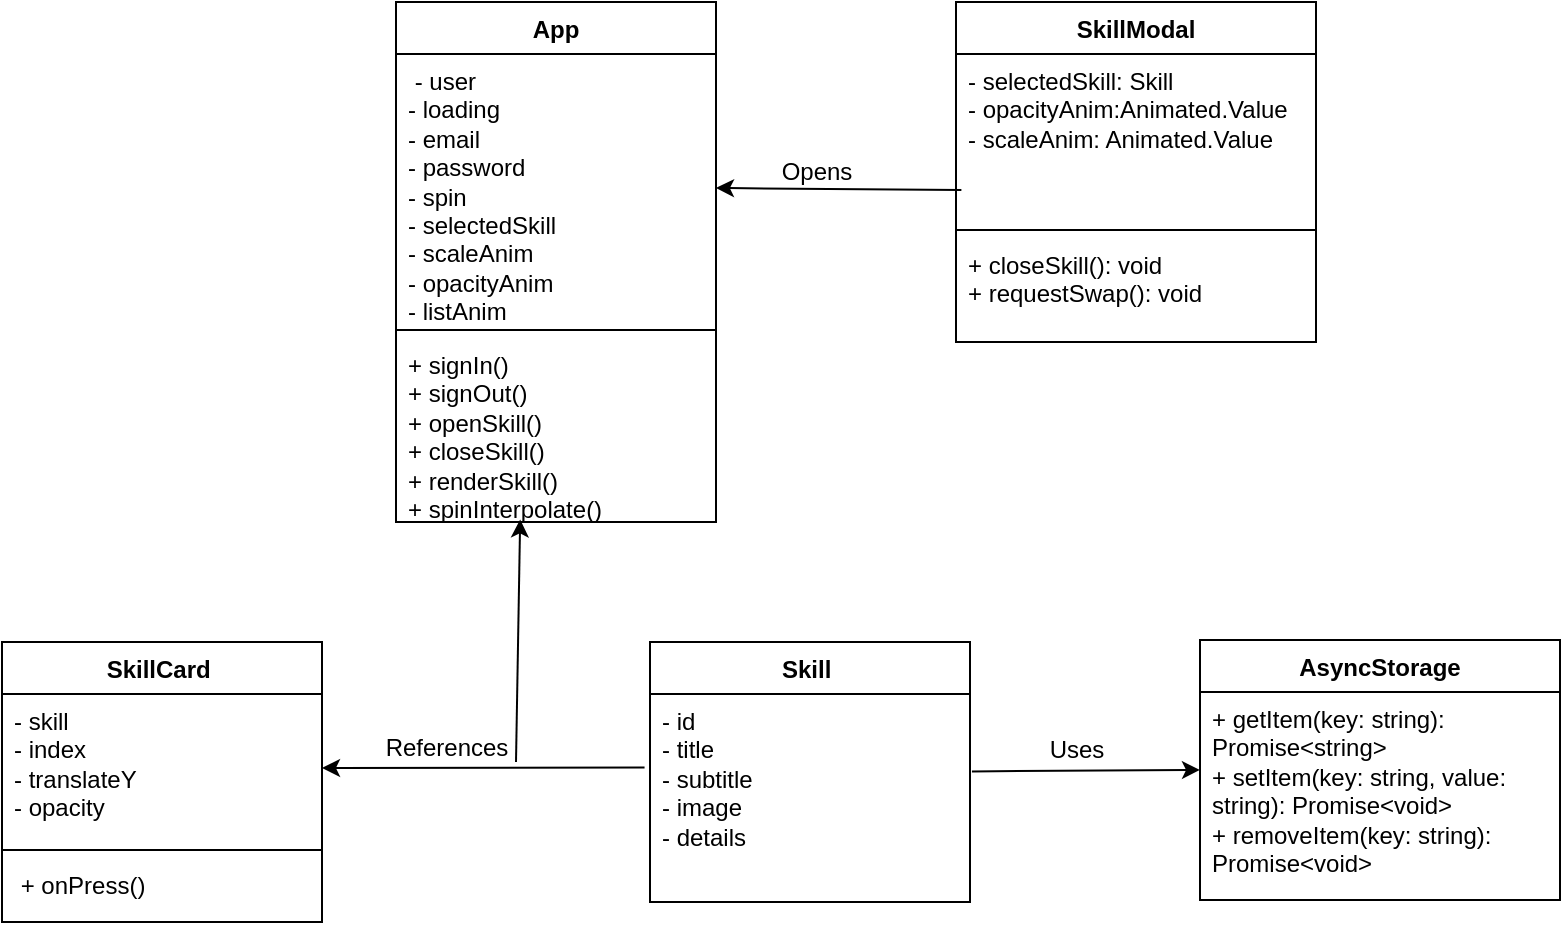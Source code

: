 <mxfile version="28.1.2">
  <diagram name="Page-1" id="XJ-HLwHi6Zu6xrvi6Ovs">
    <mxGraphModel dx="814" dy="607" grid="1" gridSize="10" guides="1" tooltips="1" connect="1" arrows="1" fold="1" page="1" pageScale="1" pageWidth="850" pageHeight="1100" math="0" shadow="0">
      <root>
        <mxCell id="0" />
        <mxCell id="1" parent="0" />
        <mxCell id="r9Nlro8ScUsSyRWcnRm8-5" value="App" style="swimlane;fontStyle=1;align=center;verticalAlign=top;childLayout=stackLayout;horizontal=1;startSize=26;horizontalStack=0;resizeParent=1;resizeParentMax=0;resizeLast=0;collapsible=1;marginBottom=0;whiteSpace=wrap;html=1;" parent="1" vertex="1">
          <mxGeometry x="360" y="80" width="160" height="260" as="geometry" />
        </mxCell>
        <mxCell id="r9Nlro8ScUsSyRWcnRm8-6" value="&lt;div&gt;&lt;div&gt;&amp;nbsp;- user&amp;nbsp; &amp;nbsp; &amp;nbsp; &amp;nbsp; &amp;nbsp; &amp;nbsp;&amp;nbsp;&lt;/div&gt;&lt;div&gt;- loading&amp;nbsp; &amp;nbsp; &amp;nbsp; &amp;nbsp; &amp;nbsp;&lt;/div&gt;&lt;div&gt;- email&amp;nbsp; &amp;nbsp; &amp;nbsp; &amp;nbsp; &amp;nbsp; &amp;nbsp;&lt;/div&gt;&lt;div&gt;- password&amp;nbsp; &amp;nbsp; &amp;nbsp; &amp;nbsp;&amp;nbsp;&lt;/div&gt;&lt;div&gt;- spin&amp;nbsp; &amp;nbsp; &amp;nbsp; &amp;nbsp; &amp;nbsp; &amp;nbsp;&amp;nbsp;&lt;/div&gt;&lt;div&gt;- selectedSkill&amp;nbsp; &amp;nbsp;&lt;/div&gt;&lt;div&gt;- scaleAnim&amp;nbsp; &amp;nbsp; &amp;nbsp; &amp;nbsp;&lt;/div&gt;&lt;div&gt;- opacityAnim&amp;nbsp; &amp;nbsp; &amp;nbsp;&lt;/div&gt;&lt;div&gt;- listAnim&lt;/div&gt;&lt;/div&gt;" style="text;strokeColor=none;fillColor=none;align=left;verticalAlign=top;spacingLeft=4;spacingRight=4;overflow=hidden;rotatable=0;points=[[0,0.5],[1,0.5]];portConstraint=eastwest;whiteSpace=wrap;html=1;" parent="r9Nlro8ScUsSyRWcnRm8-5" vertex="1">
          <mxGeometry y="26" width="160" height="134" as="geometry" />
        </mxCell>
        <mxCell id="r9Nlro8ScUsSyRWcnRm8-7" value="" style="line;strokeWidth=1;fillColor=none;align=left;verticalAlign=middle;spacingTop=-1;spacingLeft=3;spacingRight=3;rotatable=0;labelPosition=right;points=[];portConstraint=eastwest;strokeColor=inherit;" parent="r9Nlro8ScUsSyRWcnRm8-5" vertex="1">
          <mxGeometry y="160" width="160" height="8" as="geometry" />
        </mxCell>
        <mxCell id="r9Nlro8ScUsSyRWcnRm8-8" value="&lt;div&gt;+ signIn()&lt;/div&gt;&lt;div&gt;+ signOut()&amp;nbsp;&lt;/div&gt;&lt;div&gt;+ openSkill()&amp;nbsp; &amp;nbsp; &amp;nbsp;&lt;/div&gt;&lt;div&gt;+ closeSkill()&amp;nbsp; &amp;nbsp;&amp;nbsp;&lt;/div&gt;&lt;div&gt;+ renderSkill()&amp;nbsp; &amp;nbsp;&lt;/div&gt;&lt;div&gt;+ spinInterpolate()&lt;/div&gt;" style="text;strokeColor=none;fillColor=none;align=left;verticalAlign=top;spacingLeft=4;spacingRight=4;overflow=hidden;rotatable=0;points=[[0,0.5],[1,0.5]];portConstraint=eastwest;whiteSpace=wrap;html=1;" parent="r9Nlro8ScUsSyRWcnRm8-5" vertex="1">
          <mxGeometry y="168" width="160" height="92" as="geometry" />
        </mxCell>
        <mxCell id="r9Nlro8ScUsSyRWcnRm8-9" value="Skill&amp;nbsp;" style="swimlane;fontStyle=1;align=center;verticalAlign=top;childLayout=stackLayout;horizontal=1;startSize=26;horizontalStack=0;resizeParent=1;resizeParentMax=0;resizeLast=0;collapsible=1;marginBottom=0;whiteSpace=wrap;html=1;" parent="1" vertex="1">
          <mxGeometry x="487" y="400" width="160" height="130" as="geometry" />
        </mxCell>
        <mxCell id="r9Nlro8ScUsSyRWcnRm8-10" value="&lt;div&gt;- id&amp;nbsp; &amp;nbsp; &amp;nbsp; &amp;nbsp; &amp;nbsp; &amp;nbsp; &amp;nbsp;&amp;nbsp;&lt;/div&gt;&lt;div&gt;- title&amp;nbsp; &amp;nbsp; &amp;nbsp; &amp;nbsp; &amp;nbsp; &amp;nbsp;&lt;/div&gt;&lt;div&gt;- subtitle&amp;nbsp; &amp;nbsp; &amp;nbsp; &amp;nbsp;&amp;nbsp;&lt;/div&gt;&lt;div&gt;- image&amp;nbsp; &amp;nbsp; &amp;nbsp; &amp;nbsp; &amp;nbsp; &amp;nbsp;&lt;/div&gt;&lt;div&gt;- details&amp;nbsp;&lt;/div&gt;" style="text;strokeColor=none;fillColor=none;align=left;verticalAlign=top;spacingLeft=4;spacingRight=4;overflow=hidden;rotatable=0;points=[[0,0.5],[1,0.5]];portConstraint=eastwest;whiteSpace=wrap;html=1;" parent="r9Nlro8ScUsSyRWcnRm8-9" vertex="1">
          <mxGeometry y="26" width="160" height="104" as="geometry" />
        </mxCell>
        <mxCell id="r9Nlro8ScUsSyRWcnRm8-21" value="SkillModal" style="swimlane;fontStyle=1;align=center;verticalAlign=top;childLayout=stackLayout;horizontal=1;startSize=26;horizontalStack=0;resizeParent=1;resizeParentMax=0;resizeLast=0;collapsible=1;marginBottom=0;whiteSpace=wrap;html=1;" parent="1" vertex="1">
          <mxGeometry x="640" y="80" width="180" height="170" as="geometry" />
        </mxCell>
        <mxCell id="r9Nlro8ScUsSyRWcnRm8-22" value="- selectedSkill: Skill&lt;div&gt;-&amp;nbsp;opacityAnim:Animated.Value&lt;/div&gt;&lt;div&gt;-&amp;nbsp;scaleAnim: Animated.Value&lt;/div&gt;&lt;div&gt;&lt;br&gt;&lt;/div&gt;" style="text;strokeColor=none;fillColor=none;align=left;verticalAlign=top;spacingLeft=4;spacingRight=4;overflow=hidden;rotatable=0;points=[[0,0.5],[1,0.5]];portConstraint=eastwest;whiteSpace=wrap;html=1;" parent="r9Nlro8ScUsSyRWcnRm8-21" vertex="1">
          <mxGeometry y="26" width="180" height="84" as="geometry" />
        </mxCell>
        <mxCell id="r9Nlro8ScUsSyRWcnRm8-23" value="" style="line;strokeWidth=1;fillColor=none;align=left;verticalAlign=middle;spacingTop=-1;spacingLeft=3;spacingRight=3;rotatable=0;labelPosition=right;points=[];portConstraint=eastwest;strokeColor=inherit;" parent="r9Nlro8ScUsSyRWcnRm8-21" vertex="1">
          <mxGeometry y="110" width="180" height="8" as="geometry" />
        </mxCell>
        <mxCell id="r9Nlro8ScUsSyRWcnRm8-24" value="+&amp;nbsp;closeSkill(): void&lt;div&gt;+&amp;nbsp;requestSwap(): void&lt;/div&gt;" style="text;strokeColor=none;fillColor=none;align=left;verticalAlign=top;spacingLeft=4;spacingRight=4;overflow=hidden;rotatable=0;points=[[0,0.5],[1,0.5]];portConstraint=eastwest;whiteSpace=wrap;html=1;" parent="r9Nlro8ScUsSyRWcnRm8-21" vertex="1">
          <mxGeometry y="118" width="180" height="52" as="geometry" />
        </mxCell>
        <mxCell id="MYwFwubQ6-u8Gpqn_mM1-6" value="SkillCard&amp;nbsp;" style="swimlane;fontStyle=1;align=center;verticalAlign=top;childLayout=stackLayout;horizontal=1;startSize=26;horizontalStack=0;resizeParent=1;resizeParentMax=0;resizeLast=0;collapsible=1;marginBottom=0;whiteSpace=wrap;html=1;" vertex="1" parent="1">
          <mxGeometry x="163" y="400" width="160" height="140" as="geometry" />
        </mxCell>
        <mxCell id="MYwFwubQ6-u8Gpqn_mM1-7" value="&lt;div&gt;- skill&amp;nbsp; &amp;nbsp; &amp;nbsp; &amp;nbsp; &amp;nbsp; &amp;nbsp;&lt;/div&gt;&lt;div&gt;- index&amp;nbsp; &amp;nbsp; &amp;nbsp; &amp;nbsp; &amp;nbsp; &amp;nbsp;&lt;/div&gt;&lt;div&gt;&lt;span style=&quot;background-color: transparent; color: light-dark(rgb(0, 0, 0), rgb(255, 255, 255));&quot;&gt;- translateY&amp;nbsp; &amp;nbsp; &amp;nbsp;&amp;nbsp;&lt;/span&gt;&lt;/div&gt;&lt;div&gt;- opacity&amp;nbsp; &amp;nbsp;&lt;/div&gt;" style="text;strokeColor=none;fillColor=none;align=left;verticalAlign=top;spacingLeft=4;spacingRight=4;overflow=hidden;rotatable=0;points=[[0,0.5],[1,0.5]];portConstraint=eastwest;whiteSpace=wrap;html=1;" vertex="1" parent="MYwFwubQ6-u8Gpqn_mM1-6">
          <mxGeometry y="26" width="160" height="74" as="geometry" />
        </mxCell>
        <mxCell id="MYwFwubQ6-u8Gpqn_mM1-8" value="" style="line;strokeWidth=1;fillColor=none;align=left;verticalAlign=middle;spacingTop=-1;spacingLeft=3;spacingRight=3;rotatable=0;labelPosition=right;points=[];portConstraint=eastwest;strokeColor=inherit;" vertex="1" parent="MYwFwubQ6-u8Gpqn_mM1-6">
          <mxGeometry y="100" width="160" height="8" as="geometry" />
        </mxCell>
        <mxCell id="MYwFwubQ6-u8Gpqn_mM1-9" value="&amp;nbsp;+ onPress()&amp;nbsp;" style="text;strokeColor=none;fillColor=none;align=left;verticalAlign=top;spacingLeft=4;spacingRight=4;overflow=hidden;rotatable=0;points=[[0,0.5],[1,0.5]];portConstraint=eastwest;whiteSpace=wrap;html=1;" vertex="1" parent="MYwFwubQ6-u8Gpqn_mM1-6">
          <mxGeometry y="108" width="160" height="32" as="geometry" />
        </mxCell>
        <mxCell id="MYwFwubQ6-u8Gpqn_mM1-14" value="AsyncStorage" style="swimlane;fontStyle=1;align=center;verticalAlign=top;childLayout=stackLayout;horizontal=1;startSize=26;horizontalStack=0;resizeParent=1;resizeParentMax=0;resizeLast=0;collapsible=1;marginBottom=0;whiteSpace=wrap;html=1;" vertex="1" parent="1">
          <mxGeometry x="762" y="399" width="180" height="130" as="geometry" />
        </mxCell>
        <mxCell id="MYwFwubQ6-u8Gpqn_mM1-15" value="&lt;div&gt;+&amp;nbsp;getItem(key: string): Promise&amp;lt;string&amp;gt;&lt;/div&gt;&lt;div&gt;+&amp;nbsp;setItem(key: string, value: string): Promise&amp;lt;void&amp;gt;&lt;/div&gt;&lt;div&gt;+&amp;nbsp;removeItem(key: string): Promise&amp;lt;void&amp;gt;&lt;/div&gt;" style="text;strokeColor=none;fillColor=none;align=left;verticalAlign=top;spacingLeft=4;spacingRight=4;overflow=hidden;rotatable=0;points=[[0,0.5],[1,0.5]];portConstraint=eastwest;whiteSpace=wrap;html=1;" vertex="1" parent="MYwFwubQ6-u8Gpqn_mM1-14">
          <mxGeometry y="26" width="180" height="104" as="geometry" />
        </mxCell>
        <mxCell id="MYwFwubQ6-u8Gpqn_mM1-18" value="" style="endArrow=classic;html=1;rounded=0;entryX=1;entryY=0.5;entryDx=0;entryDy=0;exitX=0.015;exitY=0.81;exitDx=0;exitDy=0;exitPerimeter=0;" edge="1" parent="1" source="r9Nlro8ScUsSyRWcnRm8-22" target="r9Nlro8ScUsSyRWcnRm8-6">
          <mxGeometry width="50" height="50" relative="1" as="geometry">
            <mxPoint x="640" y="300" as="sourcePoint" />
            <mxPoint x="690" y="250" as="targetPoint" />
          </mxGeometry>
        </mxCell>
        <mxCell id="MYwFwubQ6-u8Gpqn_mM1-19" value="" style="endArrow=classic;html=1;rounded=0;entryX=0.022;entryY=0.375;entryDx=0;entryDy=0;entryPerimeter=0;exitX=1.006;exitY=0.372;exitDx=0;exitDy=0;exitPerimeter=0;" edge="1" parent="1" source="r9Nlro8ScUsSyRWcnRm8-10">
          <mxGeometry width="50" height="50" relative="1" as="geometry">
            <mxPoint x="660.12" y="466.02" as="sourcePoint" />
            <mxPoint x="762" y="463.98" as="targetPoint" />
          </mxGeometry>
        </mxCell>
        <mxCell id="MYwFwubQ6-u8Gpqn_mM1-20" value="" style="endArrow=classic;html=1;rounded=0;entryX=1;entryY=0.5;entryDx=0;entryDy=0;exitX=-0.017;exitY=0.353;exitDx=0;exitDy=0;exitPerimeter=0;" edge="1" parent="1" source="r9Nlro8ScUsSyRWcnRm8-10" target="MYwFwubQ6-u8Gpqn_mM1-7">
          <mxGeometry width="50" height="50" relative="1" as="geometry">
            <mxPoint x="310" y="570" as="sourcePoint" />
            <mxPoint x="360" y="520" as="targetPoint" />
          </mxGeometry>
        </mxCell>
        <mxCell id="MYwFwubQ6-u8Gpqn_mM1-21" value="" style="endArrow=classic;html=1;rounded=0;entryX=0.388;entryY=0.986;entryDx=0;entryDy=0;entryPerimeter=0;" edge="1" parent="1" target="r9Nlro8ScUsSyRWcnRm8-8">
          <mxGeometry width="50" height="50" relative="1" as="geometry">
            <mxPoint x="420" y="460" as="sourcePoint" />
            <mxPoint x="470" y="410" as="targetPoint" />
          </mxGeometry>
        </mxCell>
        <mxCell id="MYwFwubQ6-u8Gpqn_mM1-22" value="Opens" style="text;html=1;align=center;verticalAlign=middle;resizable=0;points=[];autosize=1;strokeColor=none;fillColor=none;" vertex="1" parent="1">
          <mxGeometry x="540" y="150" width="60" height="30" as="geometry" />
        </mxCell>
        <mxCell id="MYwFwubQ6-u8Gpqn_mM1-23" value="Uses" style="text;html=1;align=center;verticalAlign=middle;resizable=0;points=[];autosize=1;strokeColor=none;fillColor=none;" vertex="1" parent="1">
          <mxGeometry x="675" y="439" width="50" height="30" as="geometry" />
        </mxCell>
        <mxCell id="MYwFwubQ6-u8Gpqn_mM1-24" value="References" style="text;html=1;align=center;verticalAlign=middle;resizable=0;points=[];autosize=1;strokeColor=none;fillColor=none;" vertex="1" parent="1">
          <mxGeometry x="345" y="438" width="80" height="30" as="geometry" />
        </mxCell>
      </root>
    </mxGraphModel>
  </diagram>
</mxfile>
